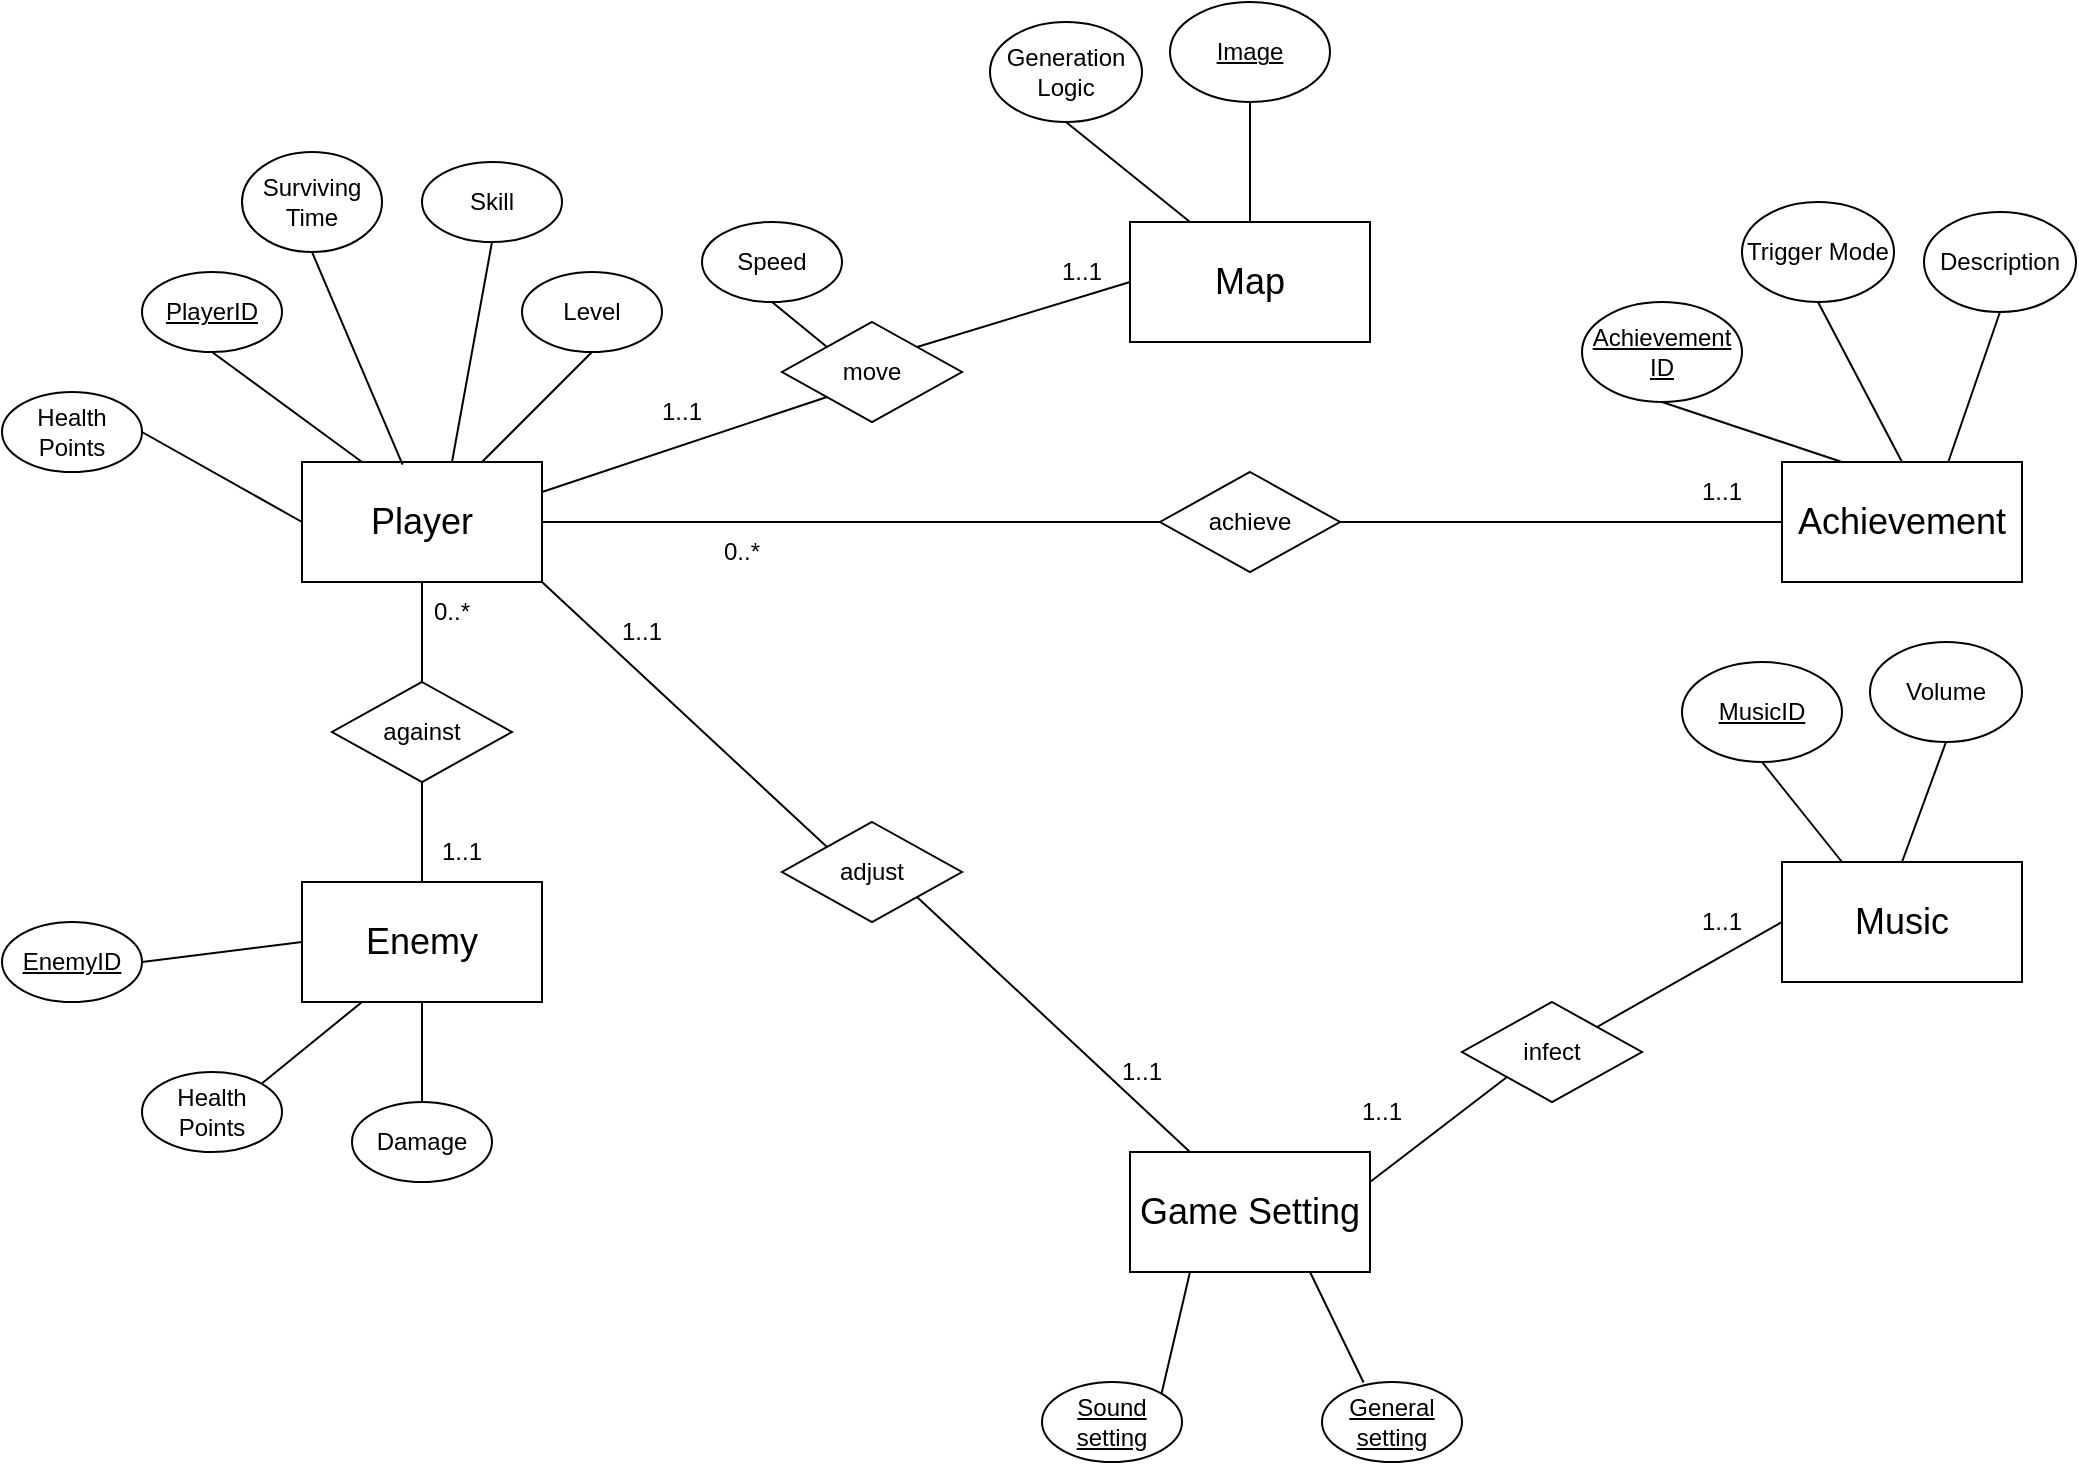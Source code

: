 <mxfile version="24.8.4">
  <diagram name="第 1 页" id="BMoSY6LojVadtt_sGhaS">
    <mxGraphModel dx="1667" dy="1662" grid="1" gridSize="10" guides="1" tooltips="1" connect="1" arrows="1" fold="1" page="1" pageScale="1" pageWidth="827" pageHeight="1169" math="0" shadow="0">
      <root>
        <mxCell id="0" />
        <mxCell id="1" parent="0" />
        <mxCell id="mamCpRhWJ3adiVXfN3YD-1" value="&lt;font style=&quot;font-size: 18px;&quot;&gt;Player&lt;/font&gt;" style="rounded=0;whiteSpace=wrap;html=1;" parent="1" vertex="1">
          <mxGeometry x="-60" y="180" width="120" height="60" as="geometry" />
        </mxCell>
        <mxCell id="mamCpRhWJ3adiVXfN3YD-2" value="&lt;font style=&quot;font-size: 18px;&quot;&gt;Map&lt;/font&gt;" style="rounded=0;whiteSpace=wrap;html=1;" parent="1" vertex="1">
          <mxGeometry x="354" y="60" width="120" height="60" as="geometry" />
        </mxCell>
        <mxCell id="mamCpRhWJ3adiVXfN3YD-3" value="&lt;font style=&quot;font-size: 18px;&quot;&gt;Enemy&lt;/font&gt;" style="rounded=0;whiteSpace=wrap;html=1;" parent="1" vertex="1">
          <mxGeometry x="-60" y="390" width="120" height="60" as="geometry" />
        </mxCell>
        <mxCell id="mamCpRhWJ3adiVXfN3YD-4" value="&lt;font style=&quot;font-size: 18px;&quot;&gt;Achievement&lt;/font&gt;" style="rounded=0;whiteSpace=wrap;html=1;" parent="1" vertex="1">
          <mxGeometry x="680" y="180" width="120" height="60" as="geometry" />
        </mxCell>
        <mxCell id="mamCpRhWJ3adiVXfN3YD-5" value="&lt;font style=&quot;font-size: 18px;&quot;&gt;Music&lt;/font&gt;" style="rounded=0;whiteSpace=wrap;html=1;" parent="1" vertex="1">
          <mxGeometry x="680" y="380" width="120" height="60" as="geometry" />
        </mxCell>
        <mxCell id="mamCpRhWJ3adiVXfN3YD-6" value="&lt;font style=&quot;font-size: 18px;&quot;&gt;Game Setting&lt;/font&gt;" style="rounded=0;whiteSpace=wrap;html=1;" parent="1" vertex="1">
          <mxGeometry x="354" y="525" width="120" height="60" as="geometry" />
        </mxCell>
        <mxCell id="SKCgcUYXxZOJMmbk4vVj-1" value="achieve" style="rhombus;whiteSpace=wrap;html=1;" vertex="1" parent="1">
          <mxGeometry x="369" y="185" width="90" height="50" as="geometry" />
        </mxCell>
        <mxCell id="SKCgcUYXxZOJMmbk4vVj-5" value="" style="endArrow=none;html=1;rounded=0;exitX=1;exitY=0.5;exitDx=0;exitDy=0;entryX=0;entryY=0.5;entryDx=0;entryDy=0;" edge="1" parent="1" source="mamCpRhWJ3adiVXfN3YD-1" target="SKCgcUYXxZOJMmbk4vVj-1">
          <mxGeometry width="50" height="50" relative="1" as="geometry">
            <mxPoint x="390" y="330" as="sourcePoint" />
            <mxPoint x="440" y="280" as="targetPoint" />
          </mxGeometry>
        </mxCell>
        <mxCell id="SKCgcUYXxZOJMmbk4vVj-7" value="&lt;u&gt;PlayerID&lt;/u&gt;" style="ellipse;whiteSpace=wrap;html=1;" vertex="1" parent="1">
          <mxGeometry x="-140" y="85" width="70" height="40" as="geometry" />
        </mxCell>
        <mxCell id="SKCgcUYXxZOJMmbk4vVj-8" value="" style="endArrow=none;html=1;rounded=0;entryX=0.5;entryY=1;entryDx=0;entryDy=0;exitX=0.25;exitY=0;exitDx=0;exitDy=0;" edge="1" parent="1" source="mamCpRhWJ3adiVXfN3YD-1" target="SKCgcUYXxZOJMmbk4vVj-7">
          <mxGeometry width="50" height="50" relative="1" as="geometry">
            <mxPoint x="280" y="335" as="sourcePoint" />
            <mxPoint x="330" y="285" as="targetPoint" />
          </mxGeometry>
        </mxCell>
        <mxCell id="SKCgcUYXxZOJMmbk4vVj-9" value="Surviving Time" style="ellipse;whiteSpace=wrap;html=1;" vertex="1" parent="1">
          <mxGeometry x="-90" y="25" width="70" height="50" as="geometry" />
        </mxCell>
        <mxCell id="SKCgcUYXxZOJMmbk4vVj-10" value="" style="endArrow=none;html=1;rounded=0;exitX=0.419;exitY=0.022;exitDx=0;exitDy=0;entryX=0.5;entryY=1;entryDx=0;entryDy=0;exitPerimeter=0;" edge="1" parent="1" source="mamCpRhWJ3adiVXfN3YD-1" target="SKCgcUYXxZOJMmbk4vVj-9">
          <mxGeometry width="50" height="50" relative="1" as="geometry">
            <mxPoint x="280" y="235" as="sourcePoint" />
            <mxPoint x="330" y="185" as="targetPoint" />
          </mxGeometry>
        </mxCell>
        <mxCell id="SKCgcUYXxZOJMmbk4vVj-13" value="Skill" style="ellipse;whiteSpace=wrap;html=1;" vertex="1" parent="1">
          <mxGeometry y="30" width="70" height="40" as="geometry" />
        </mxCell>
        <mxCell id="SKCgcUYXxZOJMmbk4vVj-14" value="Level" style="ellipse;whiteSpace=wrap;html=1;" vertex="1" parent="1">
          <mxGeometry x="50" y="85" width="70" height="40" as="geometry" />
        </mxCell>
        <mxCell id="SKCgcUYXxZOJMmbk4vVj-15" value="" style="endArrow=none;html=1;rounded=0;entryX=0.5;entryY=1;entryDx=0;entryDy=0;exitX=0.625;exitY=0;exitDx=0;exitDy=0;exitPerimeter=0;" edge="1" parent="1" source="mamCpRhWJ3adiVXfN3YD-1" target="SKCgcUYXxZOJMmbk4vVj-13">
          <mxGeometry width="50" height="50" relative="1" as="geometry">
            <mxPoint x="280" y="335" as="sourcePoint" />
            <mxPoint x="330" y="285" as="targetPoint" />
          </mxGeometry>
        </mxCell>
        <mxCell id="SKCgcUYXxZOJMmbk4vVj-16" value="" style="endArrow=none;html=1;rounded=0;entryX=0.5;entryY=1;entryDx=0;entryDy=0;exitX=0.75;exitY=0;exitDx=0;exitDy=0;" edge="1" parent="1" source="mamCpRhWJ3adiVXfN3YD-1" target="SKCgcUYXxZOJMmbk4vVj-14">
          <mxGeometry width="50" height="50" relative="1" as="geometry">
            <mxPoint x="280" y="335" as="sourcePoint" />
            <mxPoint x="330" y="285" as="targetPoint" />
          </mxGeometry>
        </mxCell>
        <mxCell id="SKCgcUYXxZOJMmbk4vVj-18" value="move" style="rhombus;whiteSpace=wrap;html=1;" vertex="1" parent="1">
          <mxGeometry x="180" y="110" width="90" height="50" as="geometry" />
        </mxCell>
        <mxCell id="SKCgcUYXxZOJMmbk4vVj-19" value="" style="endArrow=none;html=1;rounded=0;exitX=1;exitY=0.25;exitDx=0;exitDy=0;entryX=0;entryY=1;entryDx=0;entryDy=0;" edge="1" parent="1" source="mamCpRhWJ3adiVXfN3YD-1" target="SKCgcUYXxZOJMmbk4vVj-18">
          <mxGeometry width="50" height="50" relative="1" as="geometry">
            <mxPoint x="280" y="335" as="sourcePoint" />
            <mxPoint x="132.5" y="152.5" as="targetPoint" />
          </mxGeometry>
        </mxCell>
        <mxCell id="SKCgcUYXxZOJMmbk4vVj-20" value="" style="endArrow=none;html=1;rounded=0;exitX=1;exitY=0;exitDx=0;exitDy=0;entryX=0;entryY=0.5;entryDx=0;entryDy=0;" edge="1" parent="1" source="SKCgcUYXxZOJMmbk4vVj-18" target="mamCpRhWJ3adiVXfN3YD-2">
          <mxGeometry width="50" height="50" relative="1" as="geometry">
            <mxPoint x="390" y="330" as="sourcePoint" />
            <mxPoint x="440" y="280" as="targetPoint" />
          </mxGeometry>
        </mxCell>
        <mxCell id="SKCgcUYXxZOJMmbk4vVj-21" value="" style="endArrow=none;html=1;rounded=0;exitX=0;exitY=0;exitDx=0;exitDy=0;entryX=0.5;entryY=1;entryDx=0;entryDy=0;" edge="1" parent="1" source="SKCgcUYXxZOJMmbk4vVj-18" target="SKCgcUYXxZOJMmbk4vVj-22">
          <mxGeometry width="50" height="50" relative="1" as="geometry">
            <mxPoint x="390" y="330" as="sourcePoint" />
            <mxPoint x="180" y="70" as="targetPoint" />
          </mxGeometry>
        </mxCell>
        <mxCell id="SKCgcUYXxZOJMmbk4vVj-22" value="Speed" style="ellipse;whiteSpace=wrap;html=1;" vertex="1" parent="1">
          <mxGeometry x="140" y="60" width="70" height="40" as="geometry" />
        </mxCell>
        <mxCell id="SKCgcUYXxZOJMmbk4vVj-24" value="Generation Logic" style="ellipse;whiteSpace=wrap;html=1;" vertex="1" parent="1">
          <mxGeometry x="284" y="-40" width="76" height="50" as="geometry" />
        </mxCell>
        <mxCell id="SKCgcUYXxZOJMmbk4vVj-25" value="&lt;u&gt;Image&lt;/u&gt;" style="ellipse;whiteSpace=wrap;html=1;" vertex="1" parent="1">
          <mxGeometry x="374" y="-50" width="80" height="50" as="geometry" />
        </mxCell>
        <mxCell id="SKCgcUYXxZOJMmbk4vVj-28" value="" style="endArrow=none;html=1;rounded=0;exitX=0.5;exitY=1;exitDx=0;exitDy=0;entryX=0.25;entryY=0;entryDx=0;entryDy=0;" edge="1" parent="1" source="SKCgcUYXxZOJMmbk4vVj-24" target="mamCpRhWJ3adiVXfN3YD-2">
          <mxGeometry width="50" height="50" relative="1" as="geometry">
            <mxPoint x="390" y="130" as="sourcePoint" />
            <mxPoint x="440" y="80" as="targetPoint" />
          </mxGeometry>
        </mxCell>
        <mxCell id="SKCgcUYXxZOJMmbk4vVj-29" value="" style="endArrow=none;html=1;rounded=0;entryX=0.5;entryY=1;entryDx=0;entryDy=0;exitX=0.5;exitY=0;exitDx=0;exitDy=0;" edge="1" parent="1" source="mamCpRhWJ3adiVXfN3YD-2" target="SKCgcUYXxZOJMmbk4vVj-25">
          <mxGeometry width="50" height="50" relative="1" as="geometry">
            <mxPoint x="390" y="130" as="sourcePoint" />
            <mxPoint x="440" y="80" as="targetPoint" />
          </mxGeometry>
        </mxCell>
        <mxCell id="SKCgcUYXxZOJMmbk4vVj-31" value="" style="endArrow=none;html=1;rounded=0;entryX=0.5;entryY=1;entryDx=0;entryDy=0;exitX=0.5;exitY=0;exitDx=0;exitDy=0;" edge="1" parent="1" source="SKCgcUYXxZOJMmbk4vVj-33" target="mamCpRhWJ3adiVXfN3YD-1">
          <mxGeometry width="50" height="50" relative="1" as="geometry">
            <mxPoint y="290" as="sourcePoint" />
            <mxPoint x="80" y="280" as="targetPoint" />
          </mxGeometry>
        </mxCell>
        <mxCell id="SKCgcUYXxZOJMmbk4vVj-33" value="against" style="rhombus;whiteSpace=wrap;html=1;" vertex="1" parent="1">
          <mxGeometry x="-45" y="290" width="90" height="50" as="geometry" />
        </mxCell>
        <mxCell id="SKCgcUYXxZOJMmbk4vVj-34" value="" style="endArrow=none;html=1;rounded=0;exitX=0.5;exitY=1;exitDx=0;exitDy=0;entryX=0.5;entryY=0;entryDx=0;entryDy=0;" edge="1" parent="1" source="SKCgcUYXxZOJMmbk4vVj-33" target="mamCpRhWJ3adiVXfN3YD-3">
          <mxGeometry width="50" height="50" relative="1" as="geometry">
            <mxPoint x="30" y="330" as="sourcePoint" />
            <mxPoint x="80" y="280" as="targetPoint" />
          </mxGeometry>
        </mxCell>
        <mxCell id="SKCgcUYXxZOJMmbk4vVj-35" value="Health Points" style="ellipse;whiteSpace=wrap;html=1;" vertex="1" parent="1">
          <mxGeometry x="-210" y="145" width="70" height="40" as="geometry" />
        </mxCell>
        <mxCell id="SKCgcUYXxZOJMmbk4vVj-36" value="" style="endArrow=none;html=1;rounded=0;exitX=1;exitY=0.5;exitDx=0;exitDy=0;entryX=0;entryY=0.5;entryDx=0;entryDy=0;" edge="1" parent="1" source="SKCgcUYXxZOJMmbk4vVj-35" target="mamCpRhWJ3adiVXfN3YD-1">
          <mxGeometry width="50" height="50" relative="1" as="geometry">
            <mxPoint x="-10" y="330" as="sourcePoint" />
            <mxPoint x="40" y="280" as="targetPoint" />
          </mxGeometry>
        </mxCell>
        <mxCell id="SKCgcUYXxZOJMmbk4vVj-37" value="&lt;u&gt;EnemyID&lt;/u&gt;" style="ellipse;whiteSpace=wrap;html=1;" vertex="1" parent="1">
          <mxGeometry x="-210" y="410" width="70" height="40" as="geometry" />
        </mxCell>
        <mxCell id="SKCgcUYXxZOJMmbk4vVj-38" value="" style="endArrow=none;html=1;rounded=0;exitX=1;exitY=0.5;exitDx=0;exitDy=0;entryX=0;entryY=0.5;entryDx=0;entryDy=0;" edge="1" parent="1" source="SKCgcUYXxZOJMmbk4vVj-37" target="mamCpRhWJ3adiVXfN3YD-3">
          <mxGeometry width="50" height="50" relative="1" as="geometry">
            <mxPoint x="-10" y="330" as="sourcePoint" />
            <mxPoint x="40" y="280" as="targetPoint" />
          </mxGeometry>
        </mxCell>
        <mxCell id="SKCgcUYXxZOJMmbk4vVj-39" value="" style="endArrow=none;html=1;rounded=0;entryX=0.25;entryY=1;entryDx=0;entryDy=0;exitX=1;exitY=0;exitDx=0;exitDy=0;" edge="1" parent="1" source="SKCgcUYXxZOJMmbk4vVj-40" target="mamCpRhWJ3adiVXfN3YD-3">
          <mxGeometry width="50" height="50" relative="1" as="geometry">
            <mxPoint x="-10" y="530" as="sourcePoint" />
            <mxPoint x="-20" y="480" as="targetPoint" />
          </mxGeometry>
        </mxCell>
        <mxCell id="SKCgcUYXxZOJMmbk4vVj-40" value="Health Points" style="ellipse;whiteSpace=wrap;html=1;" vertex="1" parent="1">
          <mxGeometry x="-140" y="485" width="70" height="40" as="geometry" />
        </mxCell>
        <mxCell id="SKCgcUYXxZOJMmbk4vVj-41" value="Damage" style="ellipse;whiteSpace=wrap;html=1;" vertex="1" parent="1">
          <mxGeometry x="-35" y="500" width="70" height="40" as="geometry" />
        </mxCell>
        <mxCell id="SKCgcUYXxZOJMmbk4vVj-42" value="" style="endArrow=none;html=1;rounded=0;exitX=0.5;exitY=0;exitDx=0;exitDy=0;entryX=0.5;entryY=1;entryDx=0;entryDy=0;" edge="1" parent="1" source="SKCgcUYXxZOJMmbk4vVj-41" target="mamCpRhWJ3adiVXfN3YD-3">
          <mxGeometry width="50" height="50" relative="1" as="geometry">
            <mxPoint x="-10" y="430" as="sourcePoint" />
            <mxPoint x="40" y="380" as="targetPoint" />
          </mxGeometry>
        </mxCell>
        <mxCell id="SKCgcUYXxZOJMmbk4vVj-43" value="0..*" style="text;html=1;align=center;verticalAlign=middle;whiteSpace=wrap;rounded=0;" vertex="1" parent="1">
          <mxGeometry x="-15" y="240" width="60" height="30" as="geometry" />
        </mxCell>
        <mxCell id="SKCgcUYXxZOJMmbk4vVj-44" value="" style="endArrow=none;html=1;rounded=0;entryX=1;entryY=0.5;entryDx=0;entryDy=0;exitX=0;exitY=0.5;exitDx=0;exitDy=0;" edge="1" parent="1" source="mamCpRhWJ3adiVXfN3YD-4" target="SKCgcUYXxZOJMmbk4vVj-1">
          <mxGeometry width="50" height="50" relative="1" as="geometry">
            <mxPoint x="350" y="260" as="sourcePoint" />
            <mxPoint x="400" y="210" as="targetPoint" />
          </mxGeometry>
        </mxCell>
        <mxCell id="SKCgcUYXxZOJMmbk4vVj-45" value="" style="endArrow=none;html=1;rounded=0;exitX=1;exitY=1;exitDx=0;exitDy=0;entryX=0;entryY=0;entryDx=0;entryDy=0;" edge="1" parent="1" source="mamCpRhWJ3adiVXfN3YD-1" target="SKCgcUYXxZOJMmbk4vVj-46">
          <mxGeometry width="50" height="50" relative="1" as="geometry">
            <mxPoint x="80" y="430" as="sourcePoint" />
            <mxPoint x="130" y="380" as="targetPoint" />
          </mxGeometry>
        </mxCell>
        <mxCell id="SKCgcUYXxZOJMmbk4vVj-46" value="adjust" style="rhombus;whiteSpace=wrap;html=1;" vertex="1" parent="1">
          <mxGeometry x="180" y="360" width="90" height="50" as="geometry" />
        </mxCell>
        <mxCell id="SKCgcUYXxZOJMmbk4vVj-47" value="" style="endArrow=none;html=1;rounded=0;entryX=1;entryY=1;entryDx=0;entryDy=0;exitX=0.25;exitY=0;exitDx=0;exitDy=0;" edge="1" parent="1" source="mamCpRhWJ3adiVXfN3YD-6" target="SKCgcUYXxZOJMmbk4vVj-46">
          <mxGeometry width="50" height="50" relative="1" as="geometry">
            <mxPoint x="80" y="430" as="sourcePoint" />
            <mxPoint x="130" y="380" as="targetPoint" />
          </mxGeometry>
        </mxCell>
        <mxCell id="SKCgcUYXxZOJMmbk4vVj-48" value="1..1" style="text;html=1;align=center;verticalAlign=middle;whiteSpace=wrap;rounded=0;" vertex="1" parent="1">
          <mxGeometry x="-10" y="360" width="60" height="30" as="geometry" />
        </mxCell>
        <mxCell id="SKCgcUYXxZOJMmbk4vVj-49" value="1..1" style="text;html=1;align=center;verticalAlign=middle;whiteSpace=wrap;rounded=0;" vertex="1" parent="1">
          <mxGeometry x="100" y="140" width="60" height="30" as="geometry" />
        </mxCell>
        <mxCell id="SKCgcUYXxZOJMmbk4vVj-50" value="1..1" style="text;html=1;align=center;verticalAlign=middle;whiteSpace=wrap;rounded=0;" vertex="1" parent="1">
          <mxGeometry x="300" y="70" width="60" height="30" as="geometry" />
        </mxCell>
        <mxCell id="SKCgcUYXxZOJMmbk4vVj-51" value="1..1" style="text;html=1;align=center;verticalAlign=middle;whiteSpace=wrap;rounded=0;" vertex="1" parent="1">
          <mxGeometry x="620" y="180" width="60" height="30" as="geometry" />
        </mxCell>
        <mxCell id="SKCgcUYXxZOJMmbk4vVj-53" value="0..*" style="text;html=1;align=center;verticalAlign=middle;whiteSpace=wrap;rounded=0;" vertex="1" parent="1">
          <mxGeometry x="130" y="210" width="60" height="30" as="geometry" />
        </mxCell>
        <mxCell id="SKCgcUYXxZOJMmbk4vVj-54" value="1..1" style="text;html=1;align=center;verticalAlign=middle;whiteSpace=wrap;rounded=0;" vertex="1" parent="1">
          <mxGeometry x="80" y="250" width="60" height="30" as="geometry" />
        </mxCell>
        <mxCell id="SKCgcUYXxZOJMmbk4vVj-55" value="1..1" style="text;html=1;align=center;verticalAlign=middle;whiteSpace=wrap;rounded=0;" vertex="1" parent="1">
          <mxGeometry x="330" y="470" width="60" height="30" as="geometry" />
        </mxCell>
        <mxCell id="SKCgcUYXxZOJMmbk4vVj-56" value="&lt;u&gt;Sound setting&lt;/u&gt;" style="ellipse;whiteSpace=wrap;html=1;" vertex="1" parent="1">
          <mxGeometry x="310" y="640" width="70" height="40" as="geometry" />
        </mxCell>
        <mxCell id="SKCgcUYXxZOJMmbk4vVj-57" value="&lt;u&gt;General setting&lt;/u&gt;" style="ellipse;whiteSpace=wrap;html=1;" vertex="1" parent="1">
          <mxGeometry x="450" y="640" width="70" height="40" as="geometry" />
        </mxCell>
        <mxCell id="SKCgcUYXxZOJMmbk4vVj-58" value="" style="endArrow=none;html=1;rounded=0;exitX=1;exitY=0;exitDx=0;exitDy=0;entryX=0.25;entryY=1;entryDx=0;entryDy=0;" edge="1" parent="1" source="SKCgcUYXxZOJMmbk4vVj-56" target="mamCpRhWJ3adiVXfN3YD-6">
          <mxGeometry width="50" height="50" relative="1" as="geometry">
            <mxPoint x="380" y="590" as="sourcePoint" />
            <mxPoint x="430" y="540" as="targetPoint" />
          </mxGeometry>
        </mxCell>
        <mxCell id="SKCgcUYXxZOJMmbk4vVj-59" value="" style="endArrow=none;html=1;rounded=0;entryX=0.75;entryY=1;entryDx=0;entryDy=0;exitX=0.297;exitY=0.006;exitDx=0;exitDy=0;exitPerimeter=0;" edge="1" parent="1" source="SKCgcUYXxZOJMmbk4vVj-57" target="mamCpRhWJ3adiVXfN3YD-6">
          <mxGeometry width="50" height="50" relative="1" as="geometry">
            <mxPoint x="380" y="590" as="sourcePoint" />
            <mxPoint x="430" y="540" as="targetPoint" />
          </mxGeometry>
        </mxCell>
        <mxCell id="SKCgcUYXxZOJMmbk4vVj-60" value="infect" style="rhombus;whiteSpace=wrap;html=1;" vertex="1" parent="1">
          <mxGeometry x="520" y="450" width="90" height="50" as="geometry" />
        </mxCell>
        <mxCell id="SKCgcUYXxZOJMmbk4vVj-61" value="" style="endArrow=none;html=1;rounded=0;exitX=1;exitY=0.25;exitDx=0;exitDy=0;entryX=0;entryY=1;entryDx=0;entryDy=0;" edge="1" parent="1" source="mamCpRhWJ3adiVXfN3YD-6" target="SKCgcUYXxZOJMmbk4vVj-60">
          <mxGeometry width="50" height="50" relative="1" as="geometry">
            <mxPoint x="400" y="430" as="sourcePoint" />
            <mxPoint x="450" y="380" as="targetPoint" />
          </mxGeometry>
        </mxCell>
        <mxCell id="SKCgcUYXxZOJMmbk4vVj-62" value="1..1" style="text;html=1;align=center;verticalAlign=middle;whiteSpace=wrap;rounded=0;" vertex="1" parent="1">
          <mxGeometry x="450" y="490" width="60" height="30" as="geometry" />
        </mxCell>
        <mxCell id="SKCgcUYXxZOJMmbk4vVj-63" value="" style="endArrow=none;html=1;rounded=0;exitX=1;exitY=0;exitDx=0;exitDy=0;entryX=0;entryY=0.5;entryDx=0;entryDy=0;" edge="1" parent="1" source="SKCgcUYXxZOJMmbk4vVj-60" target="mamCpRhWJ3adiVXfN3YD-5">
          <mxGeometry width="50" height="50" relative="1" as="geometry">
            <mxPoint x="610" y="440" as="sourcePoint" />
            <mxPoint x="630" y="350" as="targetPoint" />
          </mxGeometry>
        </mxCell>
        <mxCell id="SKCgcUYXxZOJMmbk4vVj-64" value="" style="endArrow=none;html=1;rounded=0;entryX=0.5;entryY=1;entryDx=0;entryDy=0;exitX=0.25;exitY=0;exitDx=0;exitDy=0;" edge="1" parent="1" source="mamCpRhWJ3adiVXfN3YD-4" target="SKCgcUYXxZOJMmbk4vVj-65">
          <mxGeometry width="50" height="50" relative="1" as="geometry">
            <mxPoint x="700" y="150" as="sourcePoint" />
            <mxPoint x="650" y="110" as="targetPoint" />
          </mxGeometry>
        </mxCell>
        <mxCell id="SKCgcUYXxZOJMmbk4vVj-65" value="&lt;u&gt;Achievement ID&lt;/u&gt;" style="ellipse;whiteSpace=wrap;html=1;" vertex="1" parent="1">
          <mxGeometry x="580" y="100" width="80" height="50" as="geometry" />
        </mxCell>
        <mxCell id="SKCgcUYXxZOJMmbk4vVj-66" value="" style="endArrow=none;html=1;rounded=0;entryX=0.5;entryY=0;entryDx=0;entryDy=0;exitX=0.5;exitY=1;exitDx=0;exitDy=0;" edge="1" parent="1" source="SKCgcUYXxZOJMmbk4vVj-67" target="mamCpRhWJ3adiVXfN3YD-4">
          <mxGeometry width="50" height="50" relative="1" as="geometry">
            <mxPoint x="730" y="120" as="sourcePoint" />
            <mxPoint x="450" y="40" as="targetPoint" />
          </mxGeometry>
        </mxCell>
        <mxCell id="SKCgcUYXxZOJMmbk4vVj-67" value="Trigger Mode" style="ellipse;whiteSpace=wrap;html=1;" vertex="1" parent="1">
          <mxGeometry x="660" y="50" width="76" height="50" as="geometry" />
        </mxCell>
        <mxCell id="SKCgcUYXxZOJMmbk4vVj-68" value="Description" style="ellipse;whiteSpace=wrap;html=1;" vertex="1" parent="1">
          <mxGeometry x="751" y="55" width="76" height="50" as="geometry" />
        </mxCell>
        <mxCell id="SKCgcUYXxZOJMmbk4vVj-69" value="" style="endArrow=none;html=1;rounded=0;entryX=0.5;entryY=1;entryDx=0;entryDy=0;exitX=0.692;exitY=0.004;exitDx=0;exitDy=0;exitPerimeter=0;" edge="1" parent="1" source="mamCpRhWJ3adiVXfN3YD-4" target="SKCgcUYXxZOJMmbk4vVj-68">
          <mxGeometry width="50" height="50" relative="1" as="geometry">
            <mxPoint x="400" y="90" as="sourcePoint" />
            <mxPoint x="450" y="40" as="targetPoint" />
          </mxGeometry>
        </mxCell>
        <mxCell id="SKCgcUYXxZOJMmbk4vVj-70" value="" style="endArrow=none;html=1;rounded=0;entryX=0.25;entryY=0;entryDx=0;entryDy=0;exitX=0.5;exitY=1;exitDx=0;exitDy=0;" edge="1" parent="1" source="SKCgcUYXxZOJMmbk4vVj-71" target="mamCpRhWJ3adiVXfN3YD-5">
          <mxGeometry width="50" height="50" relative="1" as="geometry">
            <mxPoint x="400" y="340" as="sourcePoint" />
            <mxPoint x="450" y="290" as="targetPoint" />
          </mxGeometry>
        </mxCell>
        <mxCell id="SKCgcUYXxZOJMmbk4vVj-71" value="&lt;u&gt;MusicID&lt;/u&gt;" style="ellipse;whiteSpace=wrap;html=1;" vertex="1" parent="1">
          <mxGeometry x="630" y="280" width="80" height="50" as="geometry" />
        </mxCell>
        <mxCell id="SKCgcUYXxZOJMmbk4vVj-72" value="Volume" style="ellipse;whiteSpace=wrap;html=1;" vertex="1" parent="1">
          <mxGeometry x="724" y="270" width="76" height="50" as="geometry" />
        </mxCell>
        <mxCell id="SKCgcUYXxZOJMmbk4vVj-73" value="" style="endArrow=none;html=1;rounded=0;exitX=0.5;exitY=0;exitDx=0;exitDy=0;entryX=0.5;entryY=1;entryDx=0;entryDy=0;" edge="1" parent="1" source="mamCpRhWJ3adiVXfN3YD-5" target="SKCgcUYXxZOJMmbk4vVj-72">
          <mxGeometry width="50" height="50" relative="1" as="geometry">
            <mxPoint x="400" y="260" as="sourcePoint" />
            <mxPoint x="450" y="210" as="targetPoint" />
          </mxGeometry>
        </mxCell>
        <mxCell id="SKCgcUYXxZOJMmbk4vVj-74" value="1..1" style="text;html=1;align=center;verticalAlign=middle;whiteSpace=wrap;rounded=0;" vertex="1" parent="1">
          <mxGeometry x="620" y="395" width="60" height="30" as="geometry" />
        </mxCell>
      </root>
    </mxGraphModel>
  </diagram>
</mxfile>

